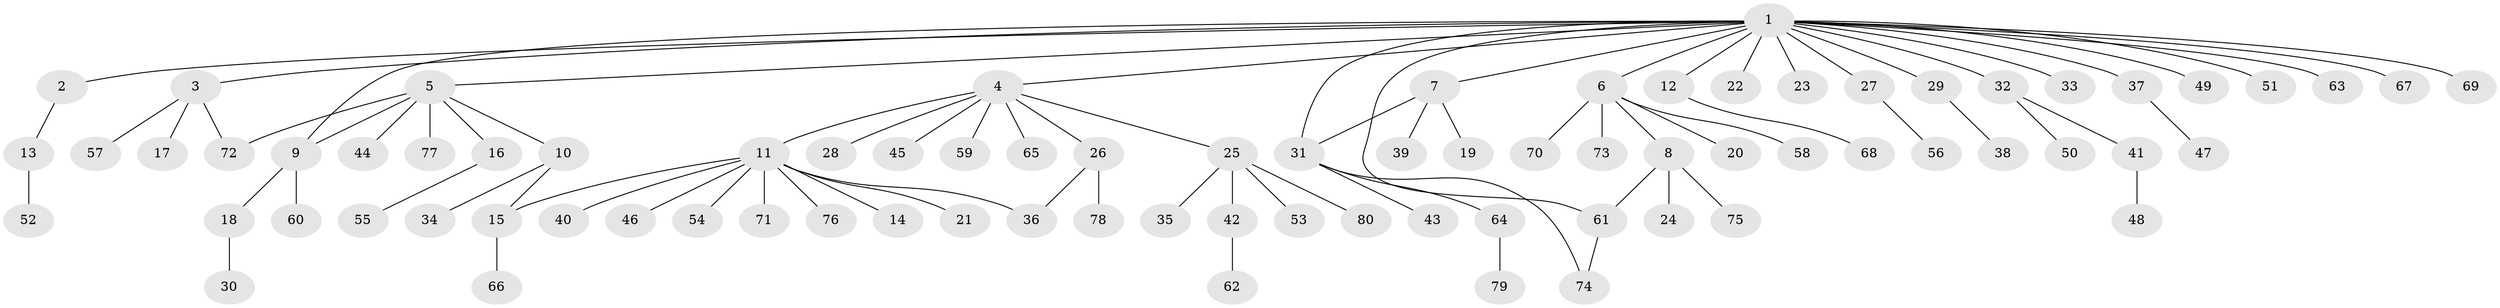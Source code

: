 // Generated by graph-tools (version 1.1) at 2025/35/03/09/25 02:35:32]
// undirected, 80 vertices, 86 edges
graph export_dot {
graph [start="1"]
  node [color=gray90,style=filled];
  1;
  2;
  3;
  4;
  5;
  6;
  7;
  8;
  9;
  10;
  11;
  12;
  13;
  14;
  15;
  16;
  17;
  18;
  19;
  20;
  21;
  22;
  23;
  24;
  25;
  26;
  27;
  28;
  29;
  30;
  31;
  32;
  33;
  34;
  35;
  36;
  37;
  38;
  39;
  40;
  41;
  42;
  43;
  44;
  45;
  46;
  47;
  48;
  49;
  50;
  51;
  52;
  53;
  54;
  55;
  56;
  57;
  58;
  59;
  60;
  61;
  62;
  63;
  64;
  65;
  66;
  67;
  68;
  69;
  70;
  71;
  72;
  73;
  74;
  75;
  76;
  77;
  78;
  79;
  80;
  1 -- 2;
  1 -- 3;
  1 -- 4;
  1 -- 5;
  1 -- 6;
  1 -- 7;
  1 -- 9;
  1 -- 12;
  1 -- 22;
  1 -- 23;
  1 -- 27;
  1 -- 29;
  1 -- 31;
  1 -- 32;
  1 -- 33;
  1 -- 37;
  1 -- 49;
  1 -- 51;
  1 -- 61;
  1 -- 63;
  1 -- 67;
  1 -- 69;
  2 -- 13;
  3 -- 17;
  3 -- 57;
  3 -- 72;
  4 -- 11;
  4 -- 25;
  4 -- 26;
  4 -- 28;
  4 -- 45;
  4 -- 59;
  4 -- 65;
  5 -- 9;
  5 -- 10;
  5 -- 16;
  5 -- 44;
  5 -- 72;
  5 -- 77;
  6 -- 8;
  6 -- 20;
  6 -- 58;
  6 -- 70;
  6 -- 73;
  7 -- 19;
  7 -- 31;
  7 -- 39;
  8 -- 24;
  8 -- 61;
  8 -- 75;
  9 -- 18;
  9 -- 60;
  10 -- 15;
  10 -- 34;
  11 -- 14;
  11 -- 15;
  11 -- 21;
  11 -- 36;
  11 -- 40;
  11 -- 46;
  11 -- 54;
  11 -- 71;
  11 -- 76;
  12 -- 68;
  13 -- 52;
  15 -- 66;
  16 -- 55;
  18 -- 30;
  25 -- 35;
  25 -- 42;
  25 -- 53;
  25 -- 80;
  26 -- 36;
  26 -- 78;
  27 -- 56;
  29 -- 38;
  31 -- 43;
  31 -- 64;
  31 -- 74;
  32 -- 41;
  32 -- 50;
  37 -- 47;
  41 -- 48;
  42 -- 62;
  61 -- 74;
  64 -- 79;
}
